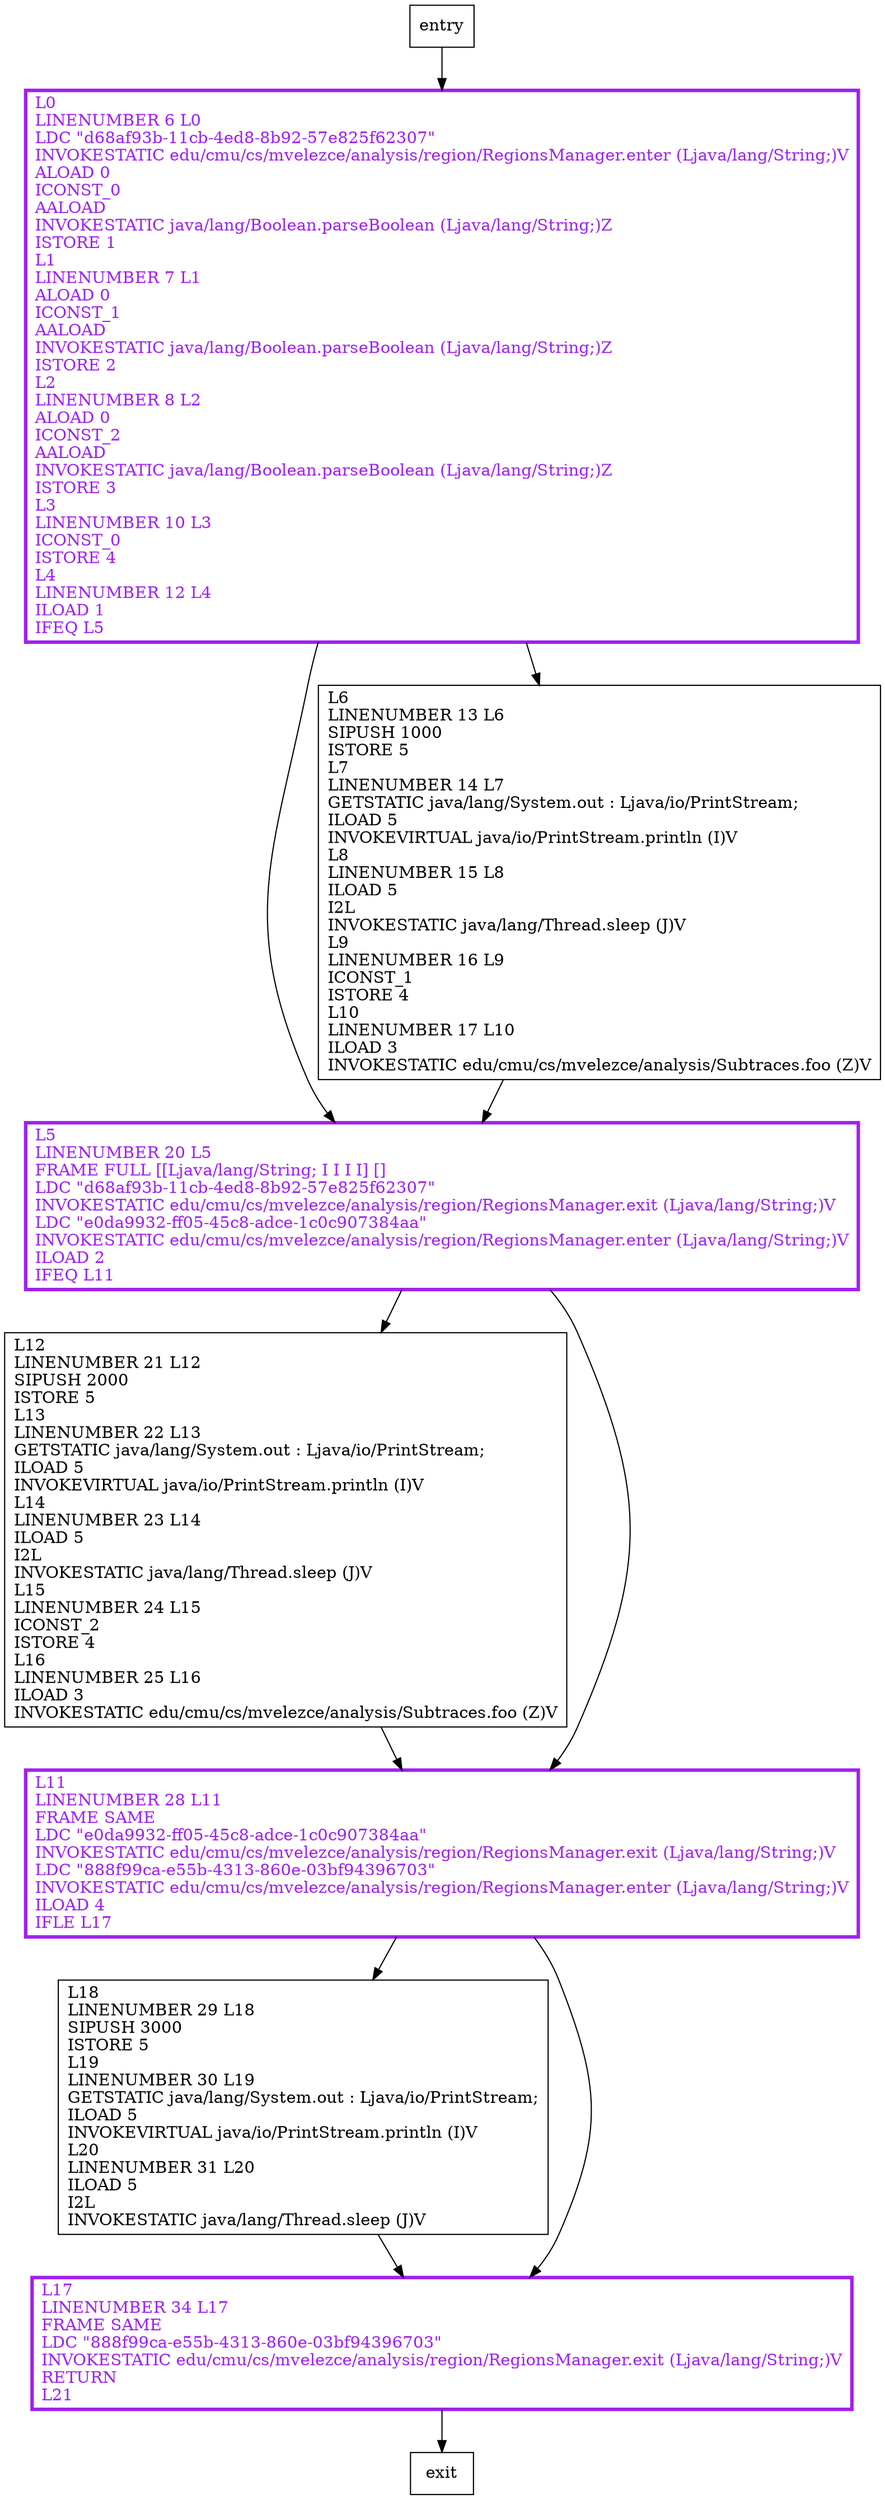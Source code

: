 digraph main {
node [shape=record];
1540376208 [label="L18\lLINENUMBER 29 L18\lSIPUSH 3000\lISTORE 5\lL19\lLINENUMBER 30 L19\lGETSTATIC java/lang/System.out : Ljava/io/PrintStream;\lILOAD 5\lINVOKEVIRTUAL java/io/PrintStream.println (I)V\lL20\lLINENUMBER 31 L20\lILOAD 5\lI2L\lINVOKESTATIC java/lang/Thread.sleep (J)V\l"];
2078178592 [label="L0\lLINENUMBER 6 L0\lLDC \"d68af93b-11cb-4ed8-8b92-57e825f62307\"\lINVOKESTATIC edu/cmu/cs/mvelezce/analysis/region/RegionsManager.enter (Ljava/lang/String;)V\lALOAD 0\lICONST_0\lAALOAD\lINVOKESTATIC java/lang/Boolean.parseBoolean (Ljava/lang/String;)Z\lISTORE 1\lL1\lLINENUMBER 7 L1\lALOAD 0\lICONST_1\lAALOAD\lINVOKESTATIC java/lang/Boolean.parseBoolean (Ljava/lang/String;)Z\lISTORE 2\lL2\lLINENUMBER 8 L2\lALOAD 0\lICONST_2\lAALOAD\lINVOKESTATIC java/lang/Boolean.parseBoolean (Ljava/lang/String;)Z\lISTORE 3\lL3\lLINENUMBER 10 L3\lICONST_0\lISTORE 4\lL4\lLINENUMBER 12 L4\lILOAD 1\lIFEQ L5\l"];
536455231 [label="L5\lLINENUMBER 20 L5\lFRAME FULL [[Ljava/lang/String; I I I I] []\lLDC \"d68af93b-11cb-4ed8-8b92-57e825f62307\"\lINVOKESTATIC edu/cmu/cs/mvelezce/analysis/region/RegionsManager.exit (Ljava/lang/String;)V\lLDC \"e0da9932-ff05-45c8-adce-1c0c907384aa\"\lINVOKESTATIC edu/cmu/cs/mvelezce/analysis/region/RegionsManager.enter (Ljava/lang/String;)V\lILOAD 2\lIFEQ L11\l"];
163231109 [label="L17\lLINENUMBER 34 L17\lFRAME SAME\lLDC \"888f99ca-e55b-4313-860e-03bf94396703\"\lINVOKESTATIC edu/cmu/cs/mvelezce/analysis/region/RegionsManager.exit (Ljava/lang/String;)V\lRETURN\lL21\l"];
1901121895 [label="L12\lLINENUMBER 21 L12\lSIPUSH 2000\lISTORE 5\lL13\lLINENUMBER 22 L13\lGETSTATIC java/lang/System.out : Ljava/io/PrintStream;\lILOAD 5\lINVOKEVIRTUAL java/io/PrintStream.println (I)V\lL14\lLINENUMBER 23 L14\lILOAD 5\lI2L\lINVOKESTATIC java/lang/Thread.sleep (J)V\lL15\lLINENUMBER 24 L15\lICONST_2\lISTORE 4\lL16\lLINENUMBER 25 L16\lILOAD 3\lINVOKESTATIC edu/cmu/cs/mvelezce/analysis/Subtraces.foo (Z)V\l"];
395751788 [label="L6\lLINENUMBER 13 L6\lSIPUSH 1000\lISTORE 5\lL7\lLINENUMBER 14 L7\lGETSTATIC java/lang/System.out : Ljava/io/PrintStream;\lILOAD 5\lINVOKEVIRTUAL java/io/PrintStream.println (I)V\lL8\lLINENUMBER 15 L8\lILOAD 5\lI2L\lINVOKESTATIC java/lang/Thread.sleep (J)V\lL9\lLINENUMBER 16 L9\lICONST_1\lISTORE 4\lL10\lLINENUMBER 17 L10\lILOAD 3\lINVOKESTATIC edu/cmu/cs/mvelezce/analysis/Subtraces.foo (Z)V\l"];
2045744400 [label="L11\lLINENUMBER 28 L11\lFRAME SAME\lLDC \"e0da9932-ff05-45c8-adce-1c0c907384aa\"\lINVOKESTATIC edu/cmu/cs/mvelezce/analysis/region/RegionsManager.exit (Ljava/lang/String;)V\lLDC \"888f99ca-e55b-4313-860e-03bf94396703\"\lINVOKESTATIC edu/cmu/cs/mvelezce/analysis/region/RegionsManager.enter (Ljava/lang/String;)V\lILOAD 4\lIFLE L17\l"];
entry;
exit;
entry -> 2078178592;
1540376208 -> 163231109;
2078178592 -> 536455231;
2078178592 -> 395751788;
536455231 -> 1901121895;
536455231 -> 2045744400;
163231109 -> exit;
1901121895 -> 2045744400;
395751788 -> 536455231;
2045744400 -> 1540376208;
2045744400 -> 163231109;
2078178592[fontcolor="purple", penwidth=3, color="purple"];
536455231[fontcolor="purple", penwidth=3, color="purple"];
163231109[fontcolor="purple", penwidth=3, color="purple"];
2045744400[fontcolor="purple", penwidth=3, color="purple"];
}
